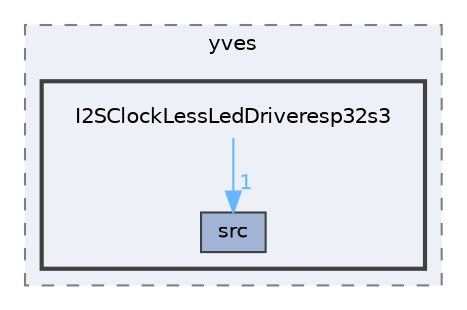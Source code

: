 digraph "/home/runner/work/FastLED/FastLED/src/third_party/yves/I2SClockLessLedDriveresp32s3"
{
 // LATEX_PDF_SIZE
  bgcolor="transparent";
  edge [fontname=Helvetica,fontsize=10,labelfontname=Helvetica,labelfontsize=10];
  node [fontname=Helvetica,fontsize=10,shape=box,height=0.2,width=0.4];
  compound=true
  subgraph clusterdir_9dccaf858a7ff7f079e45ffd53709862 {
    graph [ bgcolor="#edf0f7", pencolor="grey50", label="yves", fontname=Helvetica,fontsize=10 style="filled,dashed", URL="dir_9dccaf858a7ff7f079e45ffd53709862.html",tooltip=""]
  subgraph clusterdir_6967420d75a895a264b6b63a4f9b2562 {
    graph [ bgcolor="#edf0f7", pencolor="grey25", label="", fontname=Helvetica,fontsize=10 style="filled,bold", URL="dir_6967420d75a895a264b6b63a4f9b2562.html",tooltip=""]
    dir_6967420d75a895a264b6b63a4f9b2562 [shape=plaintext, label="I2SClockLessLedDriveresp32s3"];
  dir_74527076c98eac4b0135801e93064360 [label="src", fillcolor="#a2b4d6", color="grey25", style="filled", URL="dir_74527076c98eac4b0135801e93064360.html",tooltip=""];
  }
  }
  dir_6967420d75a895a264b6b63a4f9b2562->dir_74527076c98eac4b0135801e93064360 [headlabel="1", labeldistance=1.5 headhref="dir_000044_000076.html" href="dir_000044_000076.html" color="steelblue1" fontcolor="steelblue1"];
}
